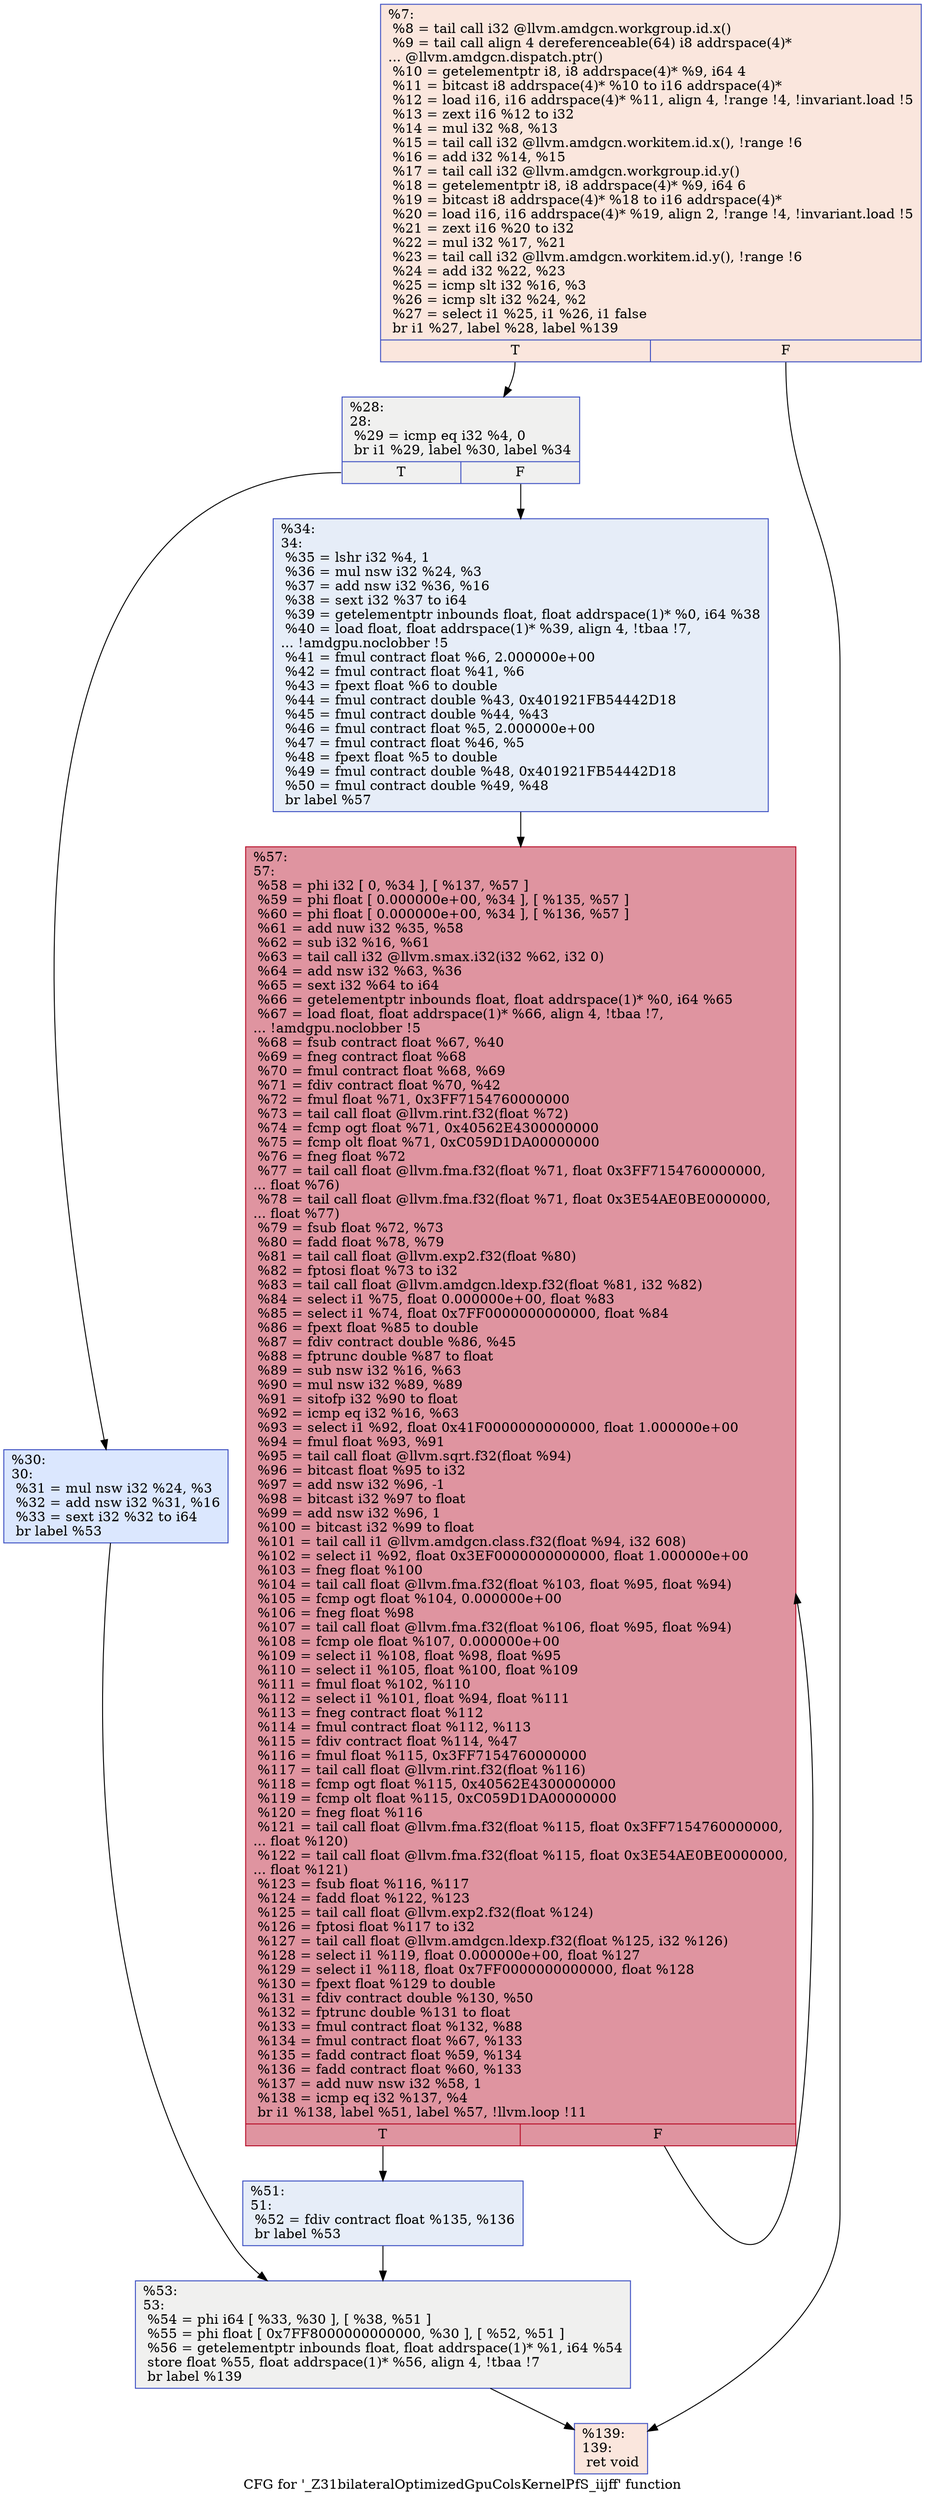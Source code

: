 digraph "CFG for '_Z31bilateralOptimizedGpuColsKernelPfS_iijff' function" {
	label="CFG for '_Z31bilateralOptimizedGpuColsKernelPfS_iijff' function";

	Node0x57abba0 [shape=record,color="#3d50c3ff", style=filled, fillcolor="#f3c7b170",label="{%7:\l  %8 = tail call i32 @llvm.amdgcn.workgroup.id.x()\l  %9 = tail call align 4 dereferenceable(64) i8 addrspace(4)*\l... @llvm.amdgcn.dispatch.ptr()\l  %10 = getelementptr i8, i8 addrspace(4)* %9, i64 4\l  %11 = bitcast i8 addrspace(4)* %10 to i16 addrspace(4)*\l  %12 = load i16, i16 addrspace(4)* %11, align 4, !range !4, !invariant.load !5\l  %13 = zext i16 %12 to i32\l  %14 = mul i32 %8, %13\l  %15 = tail call i32 @llvm.amdgcn.workitem.id.x(), !range !6\l  %16 = add i32 %14, %15\l  %17 = tail call i32 @llvm.amdgcn.workgroup.id.y()\l  %18 = getelementptr i8, i8 addrspace(4)* %9, i64 6\l  %19 = bitcast i8 addrspace(4)* %18 to i16 addrspace(4)*\l  %20 = load i16, i16 addrspace(4)* %19, align 2, !range !4, !invariant.load !5\l  %21 = zext i16 %20 to i32\l  %22 = mul i32 %17, %21\l  %23 = tail call i32 @llvm.amdgcn.workitem.id.y(), !range !6\l  %24 = add i32 %22, %23\l  %25 = icmp slt i32 %16, %3\l  %26 = icmp slt i32 %24, %2\l  %27 = select i1 %25, i1 %26, i1 false\l  br i1 %27, label %28, label %139\l|{<s0>T|<s1>F}}"];
	Node0x57abba0:s0 -> Node0x57af630;
	Node0x57abba0:s1 -> Node0x57af6c0;
	Node0x57af630 [shape=record,color="#3d50c3ff", style=filled, fillcolor="#dedcdb70",label="{%28:\l28:                                               \l  %29 = icmp eq i32 %4, 0\l  br i1 %29, label %30, label %34\l|{<s0>T|<s1>F}}"];
	Node0x57af630:s0 -> Node0x57af8c0;
	Node0x57af630:s1 -> Node0x57af910;
	Node0x57af8c0 [shape=record,color="#3d50c3ff", style=filled, fillcolor="#aec9fc70",label="{%30:\l30:                                               \l  %31 = mul nsw i32 %24, %3\l  %32 = add nsw i32 %31, %16\l  %33 = sext i32 %32 to i64\l  br label %53\l}"];
	Node0x57af8c0 -> Node0x57ada70;
	Node0x57af910 [shape=record,color="#3d50c3ff", style=filled, fillcolor="#c7d7f070",label="{%34:\l34:                                               \l  %35 = lshr i32 %4, 1\l  %36 = mul nsw i32 %24, %3\l  %37 = add nsw i32 %36, %16\l  %38 = sext i32 %37 to i64\l  %39 = getelementptr inbounds float, float addrspace(1)* %0, i64 %38\l  %40 = load float, float addrspace(1)* %39, align 4, !tbaa !7,\l... !amdgpu.noclobber !5\l  %41 = fmul contract float %6, 2.000000e+00\l  %42 = fmul contract float %41, %6\l  %43 = fpext float %6 to double\l  %44 = fmul contract double %43, 0x401921FB54442D18\l  %45 = fmul contract double %44, %43\l  %46 = fmul contract float %5, 2.000000e+00\l  %47 = fmul contract float %46, %5\l  %48 = fpext float %5 to double\l  %49 = fmul contract double %48, 0x401921FB54442D18\l  %50 = fmul contract double %49, %48\l  br label %57\l}"];
	Node0x57af910 -> Node0x57b12c0;
	Node0x57b13c0 [shape=record,color="#3d50c3ff", style=filled, fillcolor="#c7d7f070",label="{%51:\l51:                                               \l  %52 = fdiv contract float %135, %136\l  br label %53\l}"];
	Node0x57b13c0 -> Node0x57ada70;
	Node0x57ada70 [shape=record,color="#3d50c3ff", style=filled, fillcolor="#dedcdb70",label="{%53:\l53:                                               \l  %54 = phi i64 [ %33, %30 ], [ %38, %51 ]\l  %55 = phi float [ 0x7FF8000000000000, %30 ], [ %52, %51 ]\l  %56 = getelementptr inbounds float, float addrspace(1)* %1, i64 %54\l  store float %55, float addrspace(1)* %56, align 4, !tbaa !7\l  br label %139\l}"];
	Node0x57ada70 -> Node0x57af6c0;
	Node0x57b12c0 [shape=record,color="#b70d28ff", style=filled, fillcolor="#b70d2870",label="{%57:\l57:                                               \l  %58 = phi i32 [ 0, %34 ], [ %137, %57 ]\l  %59 = phi float [ 0.000000e+00, %34 ], [ %135, %57 ]\l  %60 = phi float [ 0.000000e+00, %34 ], [ %136, %57 ]\l  %61 = add nuw i32 %35, %58\l  %62 = sub i32 %16, %61\l  %63 = tail call i32 @llvm.smax.i32(i32 %62, i32 0)\l  %64 = add nsw i32 %63, %36\l  %65 = sext i32 %64 to i64\l  %66 = getelementptr inbounds float, float addrspace(1)* %0, i64 %65\l  %67 = load float, float addrspace(1)* %66, align 4, !tbaa !7,\l... !amdgpu.noclobber !5\l  %68 = fsub contract float %67, %40\l  %69 = fneg contract float %68\l  %70 = fmul contract float %68, %69\l  %71 = fdiv contract float %70, %42\l  %72 = fmul float %71, 0x3FF7154760000000\l  %73 = tail call float @llvm.rint.f32(float %72)\l  %74 = fcmp ogt float %71, 0x40562E4300000000\l  %75 = fcmp olt float %71, 0xC059D1DA00000000\l  %76 = fneg float %72\l  %77 = tail call float @llvm.fma.f32(float %71, float 0x3FF7154760000000,\l... float %76)\l  %78 = tail call float @llvm.fma.f32(float %71, float 0x3E54AE0BE0000000,\l... float %77)\l  %79 = fsub float %72, %73\l  %80 = fadd float %78, %79\l  %81 = tail call float @llvm.exp2.f32(float %80)\l  %82 = fptosi float %73 to i32\l  %83 = tail call float @llvm.amdgcn.ldexp.f32(float %81, i32 %82)\l  %84 = select i1 %75, float 0.000000e+00, float %83\l  %85 = select i1 %74, float 0x7FF0000000000000, float %84\l  %86 = fpext float %85 to double\l  %87 = fdiv contract double %86, %45\l  %88 = fptrunc double %87 to float\l  %89 = sub nsw i32 %16, %63\l  %90 = mul nsw i32 %89, %89\l  %91 = sitofp i32 %90 to float\l  %92 = icmp eq i32 %16, %63\l  %93 = select i1 %92, float 0x41F0000000000000, float 1.000000e+00\l  %94 = fmul float %93, %91\l  %95 = tail call float @llvm.sqrt.f32(float %94)\l  %96 = bitcast float %95 to i32\l  %97 = add nsw i32 %96, -1\l  %98 = bitcast i32 %97 to float\l  %99 = add nsw i32 %96, 1\l  %100 = bitcast i32 %99 to float\l  %101 = tail call i1 @llvm.amdgcn.class.f32(float %94, i32 608)\l  %102 = select i1 %92, float 0x3EF0000000000000, float 1.000000e+00\l  %103 = fneg float %100\l  %104 = tail call float @llvm.fma.f32(float %103, float %95, float %94)\l  %105 = fcmp ogt float %104, 0.000000e+00\l  %106 = fneg float %98\l  %107 = tail call float @llvm.fma.f32(float %106, float %95, float %94)\l  %108 = fcmp ole float %107, 0.000000e+00\l  %109 = select i1 %108, float %98, float %95\l  %110 = select i1 %105, float %100, float %109\l  %111 = fmul float %102, %110\l  %112 = select i1 %101, float %94, float %111\l  %113 = fneg contract float %112\l  %114 = fmul contract float %112, %113\l  %115 = fdiv contract float %114, %47\l  %116 = fmul float %115, 0x3FF7154760000000\l  %117 = tail call float @llvm.rint.f32(float %116)\l  %118 = fcmp ogt float %115, 0x40562E4300000000\l  %119 = fcmp olt float %115, 0xC059D1DA00000000\l  %120 = fneg float %116\l  %121 = tail call float @llvm.fma.f32(float %115, float 0x3FF7154760000000,\l... float %120)\l  %122 = tail call float @llvm.fma.f32(float %115, float 0x3E54AE0BE0000000,\l... float %121)\l  %123 = fsub float %116, %117\l  %124 = fadd float %122, %123\l  %125 = tail call float @llvm.exp2.f32(float %124)\l  %126 = fptosi float %117 to i32\l  %127 = tail call float @llvm.amdgcn.ldexp.f32(float %125, i32 %126)\l  %128 = select i1 %119, float 0.000000e+00, float %127\l  %129 = select i1 %118, float 0x7FF0000000000000, float %128\l  %130 = fpext float %129 to double\l  %131 = fdiv contract double %130, %50\l  %132 = fptrunc double %131 to float\l  %133 = fmul contract float %132, %88\l  %134 = fmul contract float %67, %133\l  %135 = fadd contract float %59, %134\l  %136 = fadd contract float %60, %133\l  %137 = add nuw nsw i32 %58, 1\l  %138 = icmp eq i32 %137, %4\l  br i1 %138, label %51, label %57, !llvm.loop !11\l|{<s0>T|<s1>F}}"];
	Node0x57b12c0:s0 -> Node0x57b13c0;
	Node0x57b12c0:s1 -> Node0x57b12c0;
	Node0x57af6c0 [shape=record,color="#3d50c3ff", style=filled, fillcolor="#f3c7b170",label="{%139:\l139:                                              \l  ret void\l}"];
}
